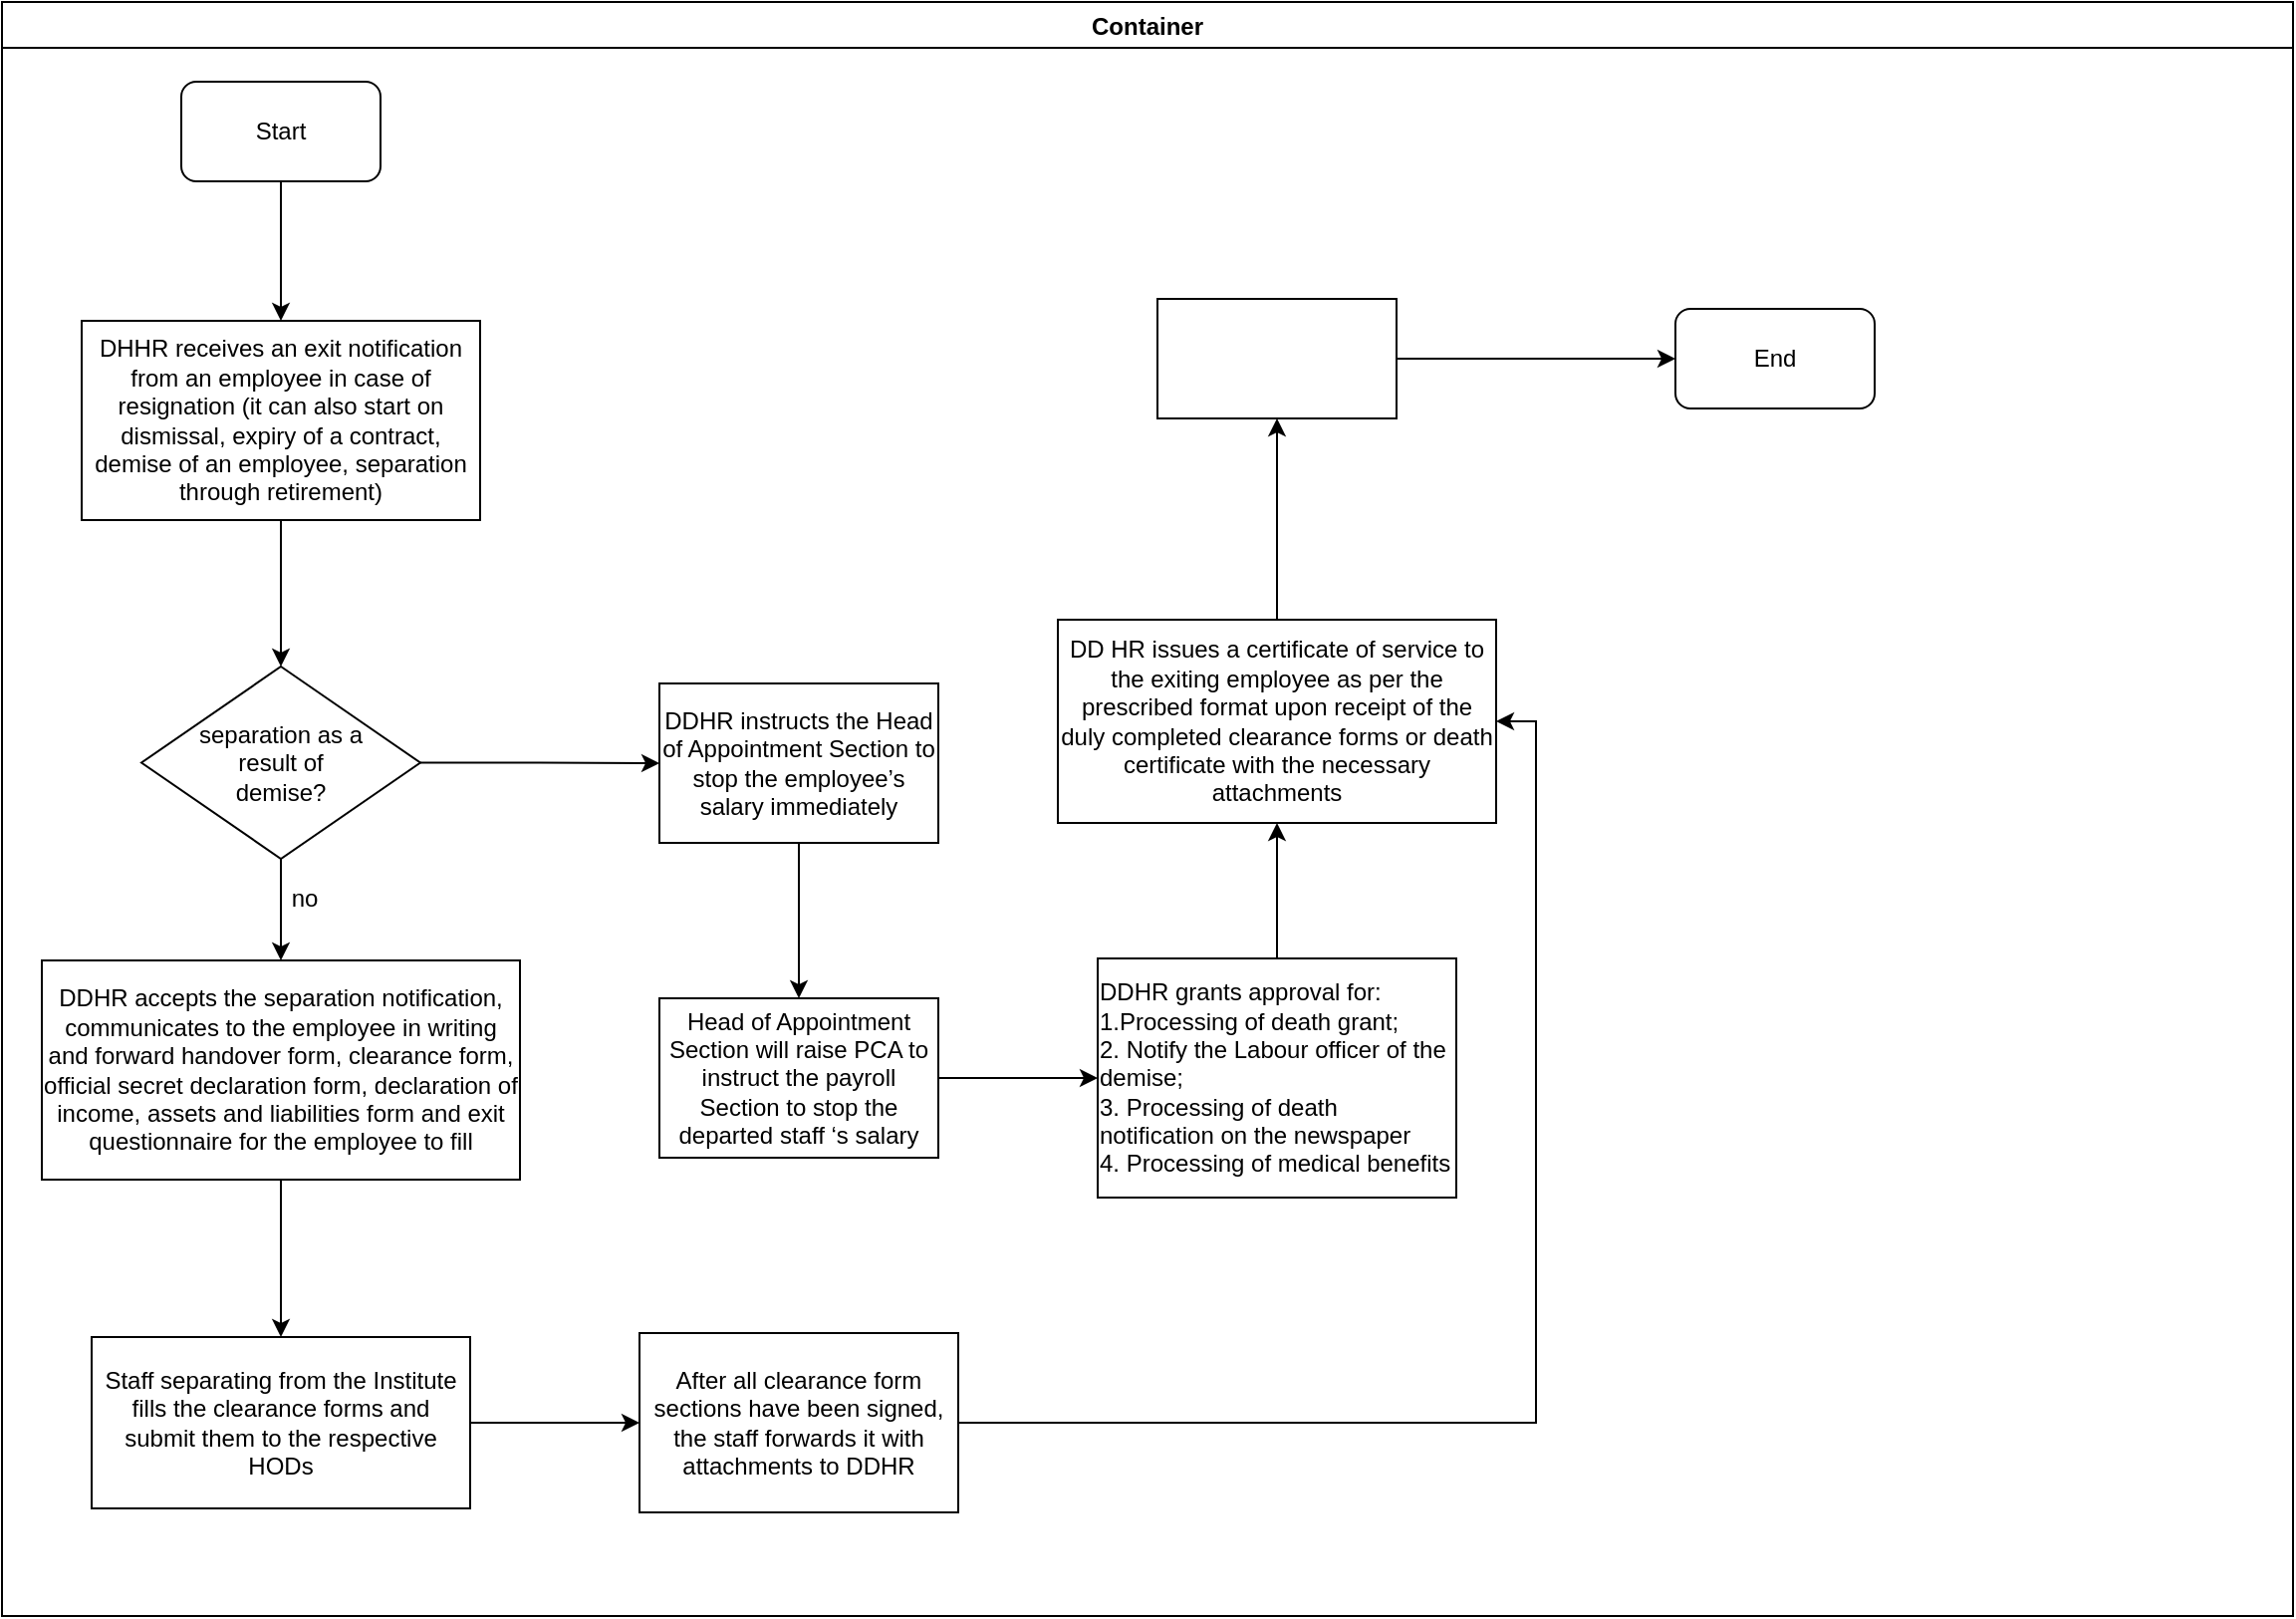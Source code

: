 <mxfile version="14.2.2" type="github">
  <diagram id="UjTeMjbBinCN1z3YxP9T" name="Page-1">
    <mxGraphModel dx="1038" dy="547" grid="1" gridSize="10" guides="1" tooltips="1" connect="1" arrows="1" fold="1" page="1" pageScale="1" pageWidth="1169" pageHeight="827" math="0" shadow="0">
      <root>
        <mxCell id="0" />
        <mxCell id="1" parent="0" />
        <mxCell id="A6qGCwG35JQ3KSKp7gHD-1" value="Container" style="swimlane;" vertex="1" parent="1">
          <mxGeometry x="10" y="10" width="1150" height="810" as="geometry" />
        </mxCell>
        <mxCell id="A6qGCwG35JQ3KSKp7gHD-2" value="Start" style="rounded=1;whiteSpace=wrap;html=1;" vertex="1" parent="A6qGCwG35JQ3KSKp7gHD-1">
          <mxGeometry x="90" y="40" width="100" height="50" as="geometry" />
        </mxCell>
        <mxCell id="A6qGCwG35JQ3KSKp7gHD-5" value="DHHR receives an exit notification from an employee in case of resignation (it can also start on dismissal, expiry of a contract, demise of an employee, separation through retirement)" style="rounded=0;whiteSpace=wrap;html=1;" vertex="1" parent="A6qGCwG35JQ3KSKp7gHD-1">
          <mxGeometry x="40" y="160" width="200" height="100" as="geometry" />
        </mxCell>
        <mxCell id="A6qGCwG35JQ3KSKp7gHD-4" value="" style="edgeStyle=orthogonalEdgeStyle;rounded=0;orthogonalLoop=1;jettySize=auto;html=1;entryX=0.5;entryY=0;entryDx=0;entryDy=0;" edge="1" parent="A6qGCwG35JQ3KSKp7gHD-1" source="A6qGCwG35JQ3KSKp7gHD-2" target="A6qGCwG35JQ3KSKp7gHD-5">
          <mxGeometry relative="1" as="geometry">
            <mxPoint x="140" y="165" as="targetPoint" />
          </mxGeometry>
        </mxCell>
        <mxCell id="A6qGCwG35JQ3KSKp7gHD-6" value="&lt;div&gt;separation as a &lt;br&gt;&lt;/div&gt;&lt;div&gt;result of&lt;/div&gt;&lt;div&gt;demise?&lt;br&gt;&lt;/div&gt;" style="rhombus;whiteSpace=wrap;html=1;rounded=0;" vertex="1" parent="A6qGCwG35JQ3KSKp7gHD-1">
          <mxGeometry x="70" y="333.5" width="140" height="96.5" as="geometry" />
        </mxCell>
        <mxCell id="A6qGCwG35JQ3KSKp7gHD-7" value="" style="edgeStyle=orthogonalEdgeStyle;rounded=0;orthogonalLoop=1;jettySize=auto;html=1;" edge="1" parent="A6qGCwG35JQ3KSKp7gHD-1" source="A6qGCwG35JQ3KSKp7gHD-5" target="A6qGCwG35JQ3KSKp7gHD-6">
          <mxGeometry relative="1" as="geometry" />
        </mxCell>
        <mxCell id="A6qGCwG35JQ3KSKp7gHD-8" value="DDHR accepts the separation notification, communicates to the employee in writing and forward handover form, clearance form, official secret declaration form, declaration of income, assets and liabilities form and exit questionnaire for the employee to fill" style="whiteSpace=wrap;html=1;rounded=0;" vertex="1" parent="A6qGCwG35JQ3KSKp7gHD-1">
          <mxGeometry x="20" y="481" width="240" height="110" as="geometry" />
        </mxCell>
        <mxCell id="A6qGCwG35JQ3KSKp7gHD-9" value="" style="edgeStyle=orthogonalEdgeStyle;rounded=0;orthogonalLoop=1;jettySize=auto;html=1;" edge="1" parent="A6qGCwG35JQ3KSKp7gHD-1" source="A6qGCwG35JQ3KSKp7gHD-6" target="A6qGCwG35JQ3KSKp7gHD-8">
          <mxGeometry relative="1" as="geometry" />
        </mxCell>
        <mxCell id="A6qGCwG35JQ3KSKp7gHD-10" value="no" style="text;html=1;strokeColor=none;fillColor=none;align=center;verticalAlign=middle;whiteSpace=wrap;rounded=0;" vertex="1" parent="A6qGCwG35JQ3KSKp7gHD-1">
          <mxGeometry x="132" y="440" width="40" height="20" as="geometry" />
        </mxCell>
        <mxCell id="A6qGCwG35JQ3KSKp7gHD-15" value="Staff separating from the Institute fills the clearance forms and submit them to the respective HODs" style="whiteSpace=wrap;html=1;rounded=0;" vertex="1" parent="A6qGCwG35JQ3KSKp7gHD-1">
          <mxGeometry x="45" y="670" width="190" height="86" as="geometry" />
        </mxCell>
        <mxCell id="A6qGCwG35JQ3KSKp7gHD-16" value="" style="edgeStyle=orthogonalEdgeStyle;rounded=0;orthogonalLoop=1;jettySize=auto;html=1;" edge="1" parent="A6qGCwG35JQ3KSKp7gHD-1" source="A6qGCwG35JQ3KSKp7gHD-8" target="A6qGCwG35JQ3KSKp7gHD-15">
          <mxGeometry relative="1" as="geometry" />
        </mxCell>
        <mxCell id="A6qGCwG35JQ3KSKp7gHD-13" value="Head of Appointment Section will raise PCA to instruct the payroll Section to stop the departed staff ‘s salary" style="whiteSpace=wrap;html=1;rounded=0;" vertex="1" parent="A6qGCwG35JQ3KSKp7gHD-1">
          <mxGeometry x="330" y="500" width="140" height="80" as="geometry" />
        </mxCell>
        <mxCell id="A6qGCwG35JQ3KSKp7gHD-14" value="" style="edgeStyle=orthogonalEdgeStyle;rounded=0;orthogonalLoop=1;jettySize=auto;html=1;" edge="1" parent="A6qGCwG35JQ3KSKp7gHD-1" source="A6qGCwG35JQ3KSKp7gHD-11" target="A6qGCwG35JQ3KSKp7gHD-13">
          <mxGeometry relative="1" as="geometry" />
        </mxCell>
        <mxCell id="A6qGCwG35JQ3KSKp7gHD-11" value="DDHR instructs the Head of Appointment Section to stop the employee’s salary immediately" style="whiteSpace=wrap;html=1;rounded=0;" vertex="1" parent="A6qGCwG35JQ3KSKp7gHD-1">
          <mxGeometry x="330" y="342" width="140" height="80" as="geometry" />
        </mxCell>
        <mxCell id="A6qGCwG35JQ3KSKp7gHD-12" value="" style="edgeStyle=orthogonalEdgeStyle;rounded=0;orthogonalLoop=1;jettySize=auto;html=1;" edge="1" parent="A6qGCwG35JQ3KSKp7gHD-1" source="A6qGCwG35JQ3KSKp7gHD-6" target="A6qGCwG35JQ3KSKp7gHD-11">
          <mxGeometry relative="1" as="geometry" />
        </mxCell>
        <mxCell id="A6qGCwG35JQ3KSKp7gHD-17" value="After all clearance form sections have been signed, the staff  forwards it with attachments to DDHR" style="whiteSpace=wrap;html=1;rounded=0;" vertex="1" parent="A6qGCwG35JQ3KSKp7gHD-1">
          <mxGeometry x="320" y="668" width="160" height="90" as="geometry" />
        </mxCell>
        <mxCell id="A6qGCwG35JQ3KSKp7gHD-18" value="" style="edgeStyle=orthogonalEdgeStyle;rounded=0;orthogonalLoop=1;jettySize=auto;html=1;" edge="1" parent="A6qGCwG35JQ3KSKp7gHD-1" source="A6qGCwG35JQ3KSKp7gHD-15" target="A6qGCwG35JQ3KSKp7gHD-17">
          <mxGeometry relative="1" as="geometry" />
        </mxCell>
        <mxCell id="A6qGCwG35JQ3KSKp7gHD-23" value="DD HR issues a certificate of service to the exiting employee as per the prescribed format upon receipt of the duly completed clearance forms or death certificate with the necessary attachments" style="whiteSpace=wrap;html=1;rounded=0;" vertex="1" parent="A6qGCwG35JQ3KSKp7gHD-1">
          <mxGeometry x="530" y="310" width="220" height="102" as="geometry" />
        </mxCell>
        <mxCell id="A6qGCwG35JQ3KSKp7gHD-22" value="" style="edgeStyle=orthogonalEdgeStyle;rounded=0;orthogonalLoop=1;jettySize=auto;html=1;entryX=1;entryY=0.5;entryDx=0;entryDy=0;" edge="1" parent="A6qGCwG35JQ3KSKp7gHD-1" source="A6qGCwG35JQ3KSKp7gHD-17" target="A6qGCwG35JQ3KSKp7gHD-23">
          <mxGeometry relative="1" as="geometry">
            <mxPoint x="600" y="713" as="targetPoint" />
            <Array as="points">
              <mxPoint x="770" y="713" />
              <mxPoint x="770" y="361" />
            </Array>
          </mxGeometry>
        </mxCell>
        <mxCell id="A6qGCwG35JQ3KSKp7gHD-29" value="End" style="rounded=1;whiteSpace=wrap;html=1;" vertex="1" parent="A6qGCwG35JQ3KSKp7gHD-1">
          <mxGeometry x="840" y="154" width="100" height="50" as="geometry" />
        </mxCell>
        <mxCell id="A6qGCwG35JQ3KSKp7gHD-24" value="" style="edgeStyle=orthogonalEdgeStyle;rounded=0;orthogonalLoop=1;jettySize=auto;html=1;" edge="1" parent="1" source="A6qGCwG35JQ3KSKp7gHD-19" target="A6qGCwG35JQ3KSKp7gHD-23">
          <mxGeometry relative="1" as="geometry" />
        </mxCell>
        <mxCell id="A6qGCwG35JQ3KSKp7gHD-19" value="&lt;div align=&quot;left&quot;&gt;DDHR grants approval for:&lt;br&gt;&lt;/div&gt;&lt;div align=&quot;left&quot;&gt;1.Processing of death grant; &lt;br&gt;2. Notify the Labour officer of the demise;&lt;br&gt;3. Processing of death notification on the newspaper&lt;br&gt;4. Processing of medical benefits&lt;/div&gt;" style="whiteSpace=wrap;html=1;rounded=0;" vertex="1" parent="1">
          <mxGeometry x="560" y="490" width="180" height="120" as="geometry" />
        </mxCell>
        <mxCell id="A6qGCwG35JQ3KSKp7gHD-20" value="" style="edgeStyle=orthogonalEdgeStyle;rounded=0;orthogonalLoop=1;jettySize=auto;html=1;" edge="1" parent="1" source="A6qGCwG35JQ3KSKp7gHD-13" target="A6qGCwG35JQ3KSKp7gHD-19">
          <mxGeometry relative="1" as="geometry" />
        </mxCell>
        <mxCell id="A6qGCwG35JQ3KSKp7gHD-28" value="" style="edgeStyle=orthogonalEdgeStyle;rounded=0;orthogonalLoop=1;jettySize=auto;html=1;entryX=0;entryY=0.5;entryDx=0;entryDy=0;" edge="1" parent="1" source="A6qGCwG35JQ3KSKp7gHD-25" target="A6qGCwG35JQ3KSKp7gHD-29">
          <mxGeometry relative="1" as="geometry">
            <mxPoint x="790" y="189" as="targetPoint" />
          </mxGeometry>
        </mxCell>
        <mxCell id="A6qGCwG35JQ3KSKp7gHD-25" value="" style="whiteSpace=wrap;html=1;rounded=0;" vertex="1" parent="1">
          <mxGeometry x="590" y="159" width="120" height="60" as="geometry" />
        </mxCell>
        <mxCell id="A6qGCwG35JQ3KSKp7gHD-26" value="" style="edgeStyle=orthogonalEdgeStyle;rounded=0;orthogonalLoop=1;jettySize=auto;html=1;" edge="1" parent="1" source="A6qGCwG35JQ3KSKp7gHD-23" target="A6qGCwG35JQ3KSKp7gHD-25">
          <mxGeometry relative="1" as="geometry" />
        </mxCell>
      </root>
    </mxGraphModel>
  </diagram>
</mxfile>
